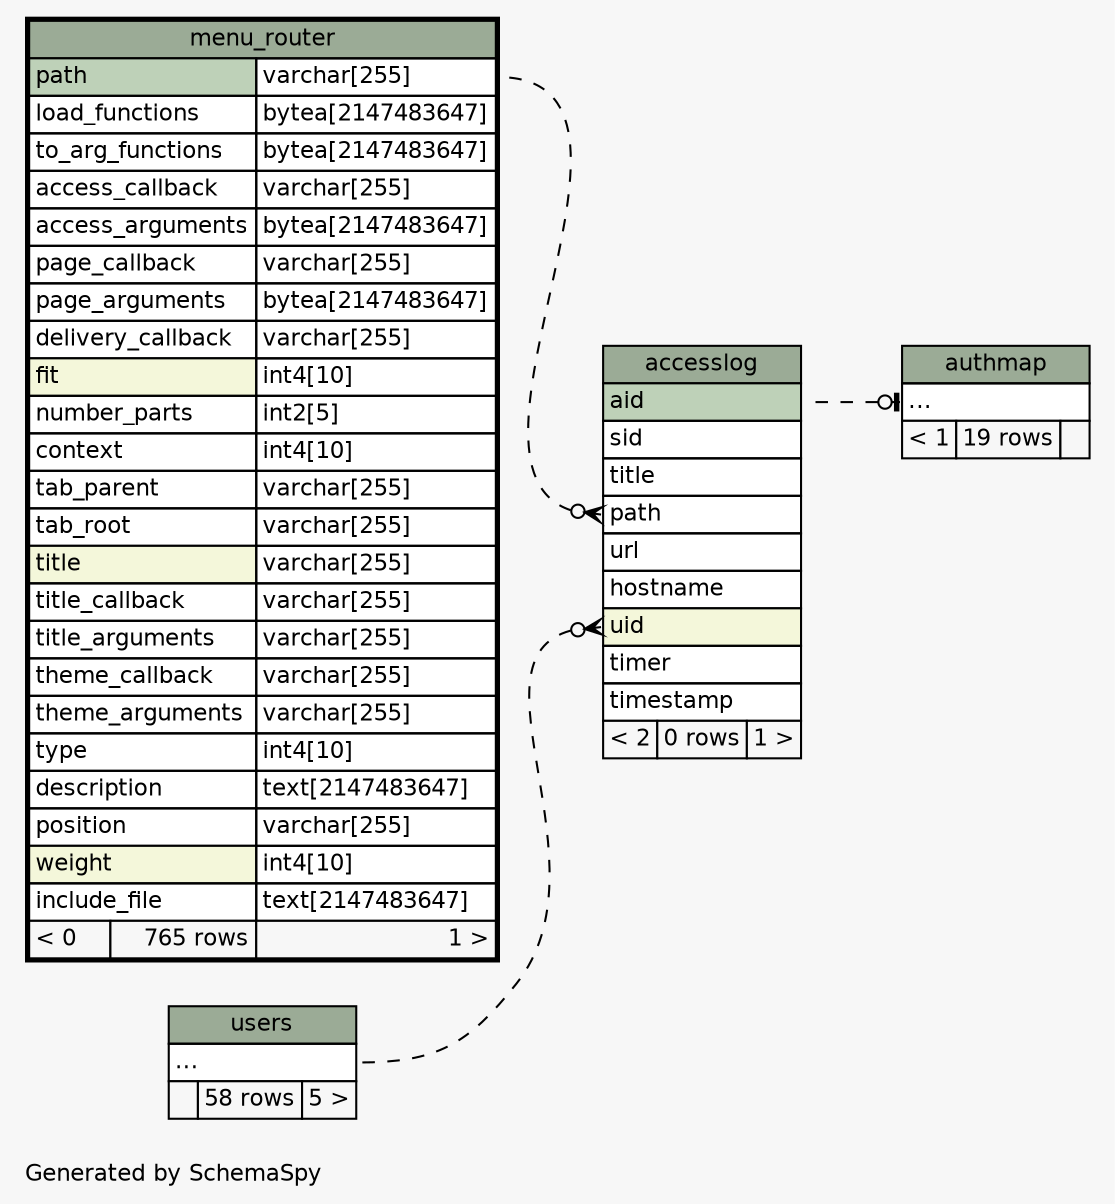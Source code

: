 // dot 2.30.1 on Mac OS X 10.8.3
// SchemaSpy rev 590
digraph "impliedTwoDegreesRelationshipsDiagram" {
  graph [
    rankdir="RL"
    bgcolor="#f7f7f7"
    label="\nGenerated by SchemaSpy"
    labeljust="l"
    nodesep="0.18"
    ranksep="0.46"
    fontname="Helvetica"
    fontsize="11"
  ];
  node [
    fontname="Helvetica"
    fontsize="11"
    shape="plaintext"
  ];
  edge [
    arrowsize="0.8"
  ];
  "accesslog":"path":w -> "menu_router":"path.type":e [arrowhead=none dir=back arrowtail=crowodot style=dashed];
  "accesslog":"uid":w -> "users":"elipses":e [arrowhead=none dir=back arrowtail=crowodot style=dashed];
  "authmap":"elipses":w -> "accesslog":"aid":e [arrowhead=none dir=back arrowtail=teeodot style=dashed];
  "accesslog" [
    label=<
    <TABLE BORDER="0" CELLBORDER="1" CELLSPACING="0" BGCOLOR="#ffffff">
      <TR><TD COLSPAN="3" BGCOLOR="#9bab96" ALIGN="CENTER">accesslog</TD></TR>
      <TR><TD PORT="aid" COLSPAN="3" BGCOLOR="#bed1b8" ALIGN="LEFT">aid</TD></TR>
      <TR><TD PORT="sid" COLSPAN="3" ALIGN="LEFT">sid</TD></TR>
      <TR><TD PORT="title" COLSPAN="3" ALIGN="LEFT">title</TD></TR>
      <TR><TD PORT="path" COLSPAN="3" ALIGN="LEFT">path</TD></TR>
      <TR><TD PORT="url" COLSPAN="3" ALIGN="LEFT">url</TD></TR>
      <TR><TD PORT="hostname" COLSPAN="3" ALIGN="LEFT">hostname</TD></TR>
      <TR><TD PORT="uid" COLSPAN="3" BGCOLOR="#f4f7da" ALIGN="LEFT">uid</TD></TR>
      <TR><TD PORT="timer" COLSPAN="3" ALIGN="LEFT">timer</TD></TR>
      <TR><TD PORT="timestamp" COLSPAN="3" ALIGN="LEFT">timestamp</TD></TR>
      <TR><TD ALIGN="LEFT" BGCOLOR="#f7f7f7">&lt; 2</TD><TD ALIGN="RIGHT" BGCOLOR="#f7f7f7">0 rows</TD><TD ALIGN="RIGHT" BGCOLOR="#f7f7f7">1 &gt;</TD></TR>
    </TABLE>>
    URL="accesslog.html"
    tooltip="accesslog"
  ];
  "authmap" [
    label=<
    <TABLE BORDER="0" CELLBORDER="1" CELLSPACING="0" BGCOLOR="#ffffff">
      <TR><TD COLSPAN="3" BGCOLOR="#9bab96" ALIGN="CENTER">authmap</TD></TR>
      <TR><TD PORT="elipses" COLSPAN="3" ALIGN="LEFT">...</TD></TR>
      <TR><TD ALIGN="LEFT" BGCOLOR="#f7f7f7">&lt; 1</TD><TD ALIGN="RIGHT" BGCOLOR="#f7f7f7">19 rows</TD><TD ALIGN="RIGHT" BGCOLOR="#f7f7f7">  </TD></TR>
    </TABLE>>
    URL="authmap.html"
    tooltip="authmap"
  ];
  "menu_router" [
    label=<
    <TABLE BORDER="2" CELLBORDER="1" CELLSPACING="0" BGCOLOR="#ffffff">
      <TR><TD COLSPAN="3" BGCOLOR="#9bab96" ALIGN="CENTER">menu_router</TD></TR>
      <TR><TD PORT="path" COLSPAN="2" BGCOLOR="#bed1b8" ALIGN="LEFT">path</TD><TD PORT="path.type" ALIGN="LEFT">varchar[255]</TD></TR>
      <TR><TD PORT="load_functions" COLSPAN="2" ALIGN="LEFT">load_functions</TD><TD PORT="load_functions.type" ALIGN="LEFT">bytea[2147483647]</TD></TR>
      <TR><TD PORT="to_arg_functions" COLSPAN="2" ALIGN="LEFT">to_arg_functions</TD><TD PORT="to_arg_functions.type" ALIGN="LEFT">bytea[2147483647]</TD></TR>
      <TR><TD PORT="access_callback" COLSPAN="2" ALIGN="LEFT">access_callback</TD><TD PORT="access_callback.type" ALIGN="LEFT">varchar[255]</TD></TR>
      <TR><TD PORT="access_arguments" COLSPAN="2" ALIGN="LEFT">access_arguments</TD><TD PORT="access_arguments.type" ALIGN="LEFT">bytea[2147483647]</TD></TR>
      <TR><TD PORT="page_callback" COLSPAN="2" ALIGN="LEFT">page_callback</TD><TD PORT="page_callback.type" ALIGN="LEFT">varchar[255]</TD></TR>
      <TR><TD PORT="page_arguments" COLSPAN="2" ALIGN="LEFT">page_arguments</TD><TD PORT="page_arguments.type" ALIGN="LEFT">bytea[2147483647]</TD></TR>
      <TR><TD PORT="delivery_callback" COLSPAN="2" ALIGN="LEFT">delivery_callback</TD><TD PORT="delivery_callback.type" ALIGN="LEFT">varchar[255]</TD></TR>
      <TR><TD PORT="fit" COLSPAN="2" BGCOLOR="#f4f7da" ALIGN="LEFT">fit</TD><TD PORT="fit.type" ALIGN="LEFT">int4[10]</TD></TR>
      <TR><TD PORT="number_parts" COLSPAN="2" ALIGN="LEFT">number_parts</TD><TD PORT="number_parts.type" ALIGN="LEFT">int2[5]</TD></TR>
      <TR><TD PORT="context" COLSPAN="2" ALIGN="LEFT">context</TD><TD PORT="context.type" ALIGN="LEFT">int4[10]</TD></TR>
      <TR><TD PORT="tab_parent" COLSPAN="2" ALIGN="LEFT">tab_parent</TD><TD PORT="tab_parent.type" ALIGN="LEFT">varchar[255]</TD></TR>
      <TR><TD PORT="tab_root" COLSPAN="2" ALIGN="LEFT">tab_root</TD><TD PORT="tab_root.type" ALIGN="LEFT">varchar[255]</TD></TR>
      <TR><TD PORT="title" COLSPAN="2" BGCOLOR="#f4f7da" ALIGN="LEFT">title</TD><TD PORT="title.type" ALIGN="LEFT">varchar[255]</TD></TR>
      <TR><TD PORT="title_callback" COLSPAN="2" ALIGN="LEFT">title_callback</TD><TD PORT="title_callback.type" ALIGN="LEFT">varchar[255]</TD></TR>
      <TR><TD PORT="title_arguments" COLSPAN="2" ALIGN="LEFT">title_arguments</TD><TD PORT="title_arguments.type" ALIGN="LEFT">varchar[255]</TD></TR>
      <TR><TD PORT="theme_callback" COLSPAN="2" ALIGN="LEFT">theme_callback</TD><TD PORT="theme_callback.type" ALIGN="LEFT">varchar[255]</TD></TR>
      <TR><TD PORT="theme_arguments" COLSPAN="2" ALIGN="LEFT">theme_arguments</TD><TD PORT="theme_arguments.type" ALIGN="LEFT">varchar[255]</TD></TR>
      <TR><TD PORT="type" COLSPAN="2" ALIGN="LEFT">type</TD><TD PORT="type.type" ALIGN="LEFT">int4[10]</TD></TR>
      <TR><TD PORT="description" COLSPAN="2" ALIGN="LEFT">description</TD><TD PORT="description.type" ALIGN="LEFT">text[2147483647]</TD></TR>
      <TR><TD PORT="position" COLSPAN="2" ALIGN="LEFT">position</TD><TD PORT="position.type" ALIGN="LEFT">varchar[255]</TD></TR>
      <TR><TD PORT="weight" COLSPAN="2" BGCOLOR="#f4f7da" ALIGN="LEFT">weight</TD><TD PORT="weight.type" ALIGN="LEFT">int4[10]</TD></TR>
      <TR><TD PORT="include_file" COLSPAN="2" ALIGN="LEFT">include_file</TD><TD PORT="include_file.type" ALIGN="LEFT">text[2147483647]</TD></TR>
      <TR><TD ALIGN="LEFT" BGCOLOR="#f7f7f7">&lt; 0</TD><TD ALIGN="RIGHT" BGCOLOR="#f7f7f7">765 rows</TD><TD ALIGN="RIGHT" BGCOLOR="#f7f7f7">1 &gt;</TD></TR>
    </TABLE>>
    URL="menu_router.html"
    tooltip="menu_router"
  ];
  "users" [
    label=<
    <TABLE BORDER="0" CELLBORDER="1" CELLSPACING="0" BGCOLOR="#ffffff">
      <TR><TD COLSPAN="3" BGCOLOR="#9bab96" ALIGN="CENTER">users</TD></TR>
      <TR><TD PORT="elipses" COLSPAN="3" ALIGN="LEFT">...</TD></TR>
      <TR><TD ALIGN="LEFT" BGCOLOR="#f7f7f7">  </TD><TD ALIGN="RIGHT" BGCOLOR="#f7f7f7">58 rows</TD><TD ALIGN="RIGHT" BGCOLOR="#f7f7f7">5 &gt;</TD></TR>
    </TABLE>>
    URL="users.html"
    tooltip="users"
  ];
}
